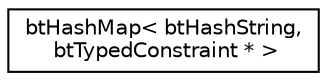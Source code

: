 digraph "Graphical Class Hierarchy"
{
  edge [fontname="Helvetica",fontsize="10",labelfontname="Helvetica",labelfontsize="10"];
  node [fontname="Helvetica",fontsize="10",shape=record];
  rankdir="LR";
  Node1 [label="btHashMap\< btHashString,\l btTypedConstraint * \>",height=0.2,width=0.4,color="black", fillcolor="white", style="filled",URL="$classbt_hash_map.html"];
}
